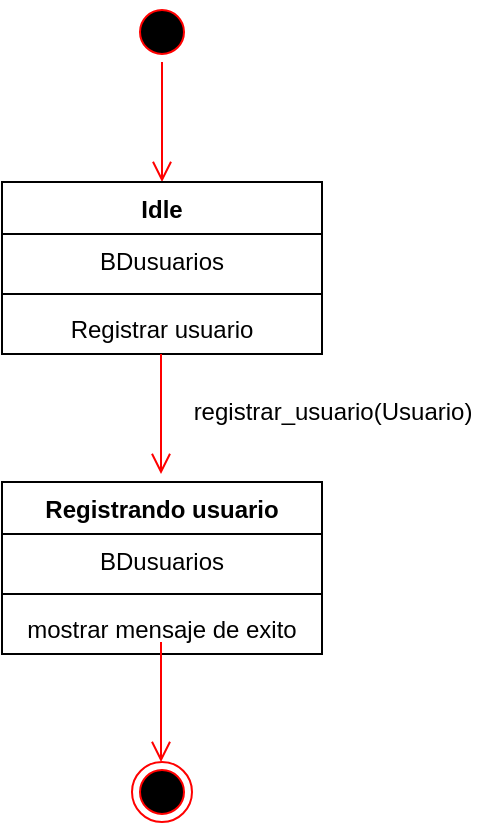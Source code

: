 <mxfile version="24.2.2" type="google">
  <diagram name="Página-1" id="sC4hq_fNA2DWrrXhG1uh">
    <mxGraphModel grid="1" page="1" gridSize="10" guides="1" tooltips="1" connect="1" arrows="1" fold="1" pageScale="1" pageWidth="827" pageHeight="1169" math="0" shadow="0">
      <root>
        <mxCell id="0" />
        <mxCell id="1" parent="0" />
        <mxCell id="fQ6vx5jXDEZoRoX_cghb-1" value="" style="ellipse;html=1;shape=startState;fillColor=#000000;strokeColor=#ff0000;" vertex="1" parent="1">
          <mxGeometry x="190" y="40" width="30" height="30" as="geometry" />
        </mxCell>
        <mxCell id="fQ6vx5jXDEZoRoX_cghb-2" value="" style="edgeStyle=orthogonalEdgeStyle;html=1;verticalAlign=bottom;endArrow=open;endSize=8;strokeColor=#ff0000;rounded=0;" edge="1" parent="1" source="fQ6vx5jXDEZoRoX_cghb-1">
          <mxGeometry relative="1" as="geometry">
            <mxPoint x="205" y="130" as="targetPoint" />
          </mxGeometry>
        </mxCell>
        <mxCell id="fQ6vx5jXDEZoRoX_cghb-3" value="Idle" style="swimlane;fontStyle=1;align=center;verticalAlign=top;childLayout=stackLayout;horizontal=1;startSize=26;horizontalStack=0;resizeParent=1;resizeParentMax=0;resizeLast=0;collapsible=1;marginBottom=0;whiteSpace=wrap;html=1;" vertex="1" parent="1">
          <mxGeometry x="125" y="130" width="160" height="86" as="geometry" />
        </mxCell>
        <mxCell id="fQ6vx5jXDEZoRoX_cghb-4" value="BDusuarios" style="text;strokeColor=none;fillColor=none;align=center;verticalAlign=top;spacingLeft=4;spacingRight=4;overflow=hidden;rotatable=0;points=[[0,0.5],[1,0.5]];portConstraint=eastwest;whiteSpace=wrap;html=1;" vertex="1" parent="fQ6vx5jXDEZoRoX_cghb-3">
          <mxGeometry y="26" width="160" height="26" as="geometry" />
        </mxCell>
        <mxCell id="fQ6vx5jXDEZoRoX_cghb-5" value="" style="line;strokeWidth=1;fillColor=none;align=left;verticalAlign=middle;spacingTop=-1;spacingLeft=3;spacingRight=3;rotatable=0;labelPosition=right;points=[];portConstraint=eastwest;strokeColor=inherit;" vertex="1" parent="fQ6vx5jXDEZoRoX_cghb-3">
          <mxGeometry y="52" width="160" height="8" as="geometry" />
        </mxCell>
        <mxCell id="fQ6vx5jXDEZoRoX_cghb-6" value="Registrar usuario" style="text;strokeColor=none;fillColor=none;align=center;verticalAlign=top;spacingLeft=4;spacingRight=4;overflow=hidden;rotatable=0;points=[[0,0.5],[1,0.5]];portConstraint=eastwest;whiteSpace=wrap;html=1;" vertex="1" parent="fQ6vx5jXDEZoRoX_cghb-3">
          <mxGeometry y="60" width="160" height="26" as="geometry" />
        </mxCell>
        <mxCell id="fQ6vx5jXDEZoRoX_cghb-7" value="" style="edgeStyle=orthogonalEdgeStyle;html=1;verticalAlign=bottom;endArrow=open;endSize=8;strokeColor=#ff0000;rounded=0;" edge="1" parent="1">
          <mxGeometry relative="1" as="geometry">
            <mxPoint x="204.5" y="276" as="targetPoint" />
            <mxPoint x="204.5" y="216" as="sourcePoint" />
          </mxGeometry>
        </mxCell>
        <mxCell id="fQ6vx5jXDEZoRoX_cghb-9" value="Registrando usuario" style="swimlane;fontStyle=1;align=center;verticalAlign=top;childLayout=stackLayout;horizontal=1;startSize=26;horizontalStack=0;resizeParent=1;resizeParentMax=0;resizeLast=0;collapsible=1;marginBottom=0;whiteSpace=wrap;html=1;" vertex="1" parent="1">
          <mxGeometry x="125" y="280" width="160" height="86" as="geometry" />
        </mxCell>
        <mxCell id="fQ6vx5jXDEZoRoX_cghb-10" value="BDusuarios" style="text;strokeColor=none;fillColor=none;align=center;verticalAlign=top;spacingLeft=4;spacingRight=4;overflow=hidden;rotatable=0;points=[[0,0.5],[1,0.5]];portConstraint=eastwest;whiteSpace=wrap;html=1;" vertex="1" parent="fQ6vx5jXDEZoRoX_cghb-9">
          <mxGeometry y="26" width="160" height="26" as="geometry" />
        </mxCell>
        <mxCell id="fQ6vx5jXDEZoRoX_cghb-11" value="" style="line;strokeWidth=1;fillColor=none;align=left;verticalAlign=middle;spacingTop=-1;spacingLeft=3;spacingRight=3;rotatable=0;labelPosition=right;points=[];portConstraint=eastwest;strokeColor=inherit;" vertex="1" parent="fQ6vx5jXDEZoRoX_cghb-9">
          <mxGeometry y="52" width="160" height="8" as="geometry" />
        </mxCell>
        <mxCell id="fQ6vx5jXDEZoRoX_cghb-12" value="mostrar mensaje de exito" style="text;strokeColor=none;fillColor=none;align=center;verticalAlign=top;spacingLeft=4;spacingRight=4;overflow=hidden;rotatable=0;points=[[0,0.5],[1,0.5]];portConstraint=eastwest;whiteSpace=wrap;html=1;" vertex="1" parent="fQ6vx5jXDEZoRoX_cghb-9">
          <mxGeometry y="60" width="160" height="26" as="geometry" />
        </mxCell>
        <mxCell id="fQ6vx5jXDEZoRoX_cghb-13" value="registrar_usuario(Usuario)" style="text;html=1;align=center;verticalAlign=middle;resizable=0;points=[];autosize=1;strokeColor=none;fillColor=none;" vertex="1" parent="1">
          <mxGeometry x="210" y="230" width="160" height="30" as="geometry" />
        </mxCell>
        <mxCell id="fQ6vx5jXDEZoRoX_cghb-14" value="" style="edgeStyle=orthogonalEdgeStyle;html=1;verticalAlign=bottom;endArrow=open;endSize=8;strokeColor=#ff0000;rounded=0;" edge="1" parent="1">
          <mxGeometry relative="1" as="geometry">
            <mxPoint x="204.5" y="420" as="targetPoint" />
            <mxPoint x="204.5" y="360" as="sourcePoint" />
          </mxGeometry>
        </mxCell>
        <mxCell id="fQ6vx5jXDEZoRoX_cghb-15" value="" style="ellipse;html=1;shape=endState;fillColor=#000000;strokeColor=#ff0000;" vertex="1" parent="1">
          <mxGeometry x="190" y="420" width="30" height="30" as="geometry" />
        </mxCell>
      </root>
    </mxGraphModel>
  </diagram>
</mxfile>
